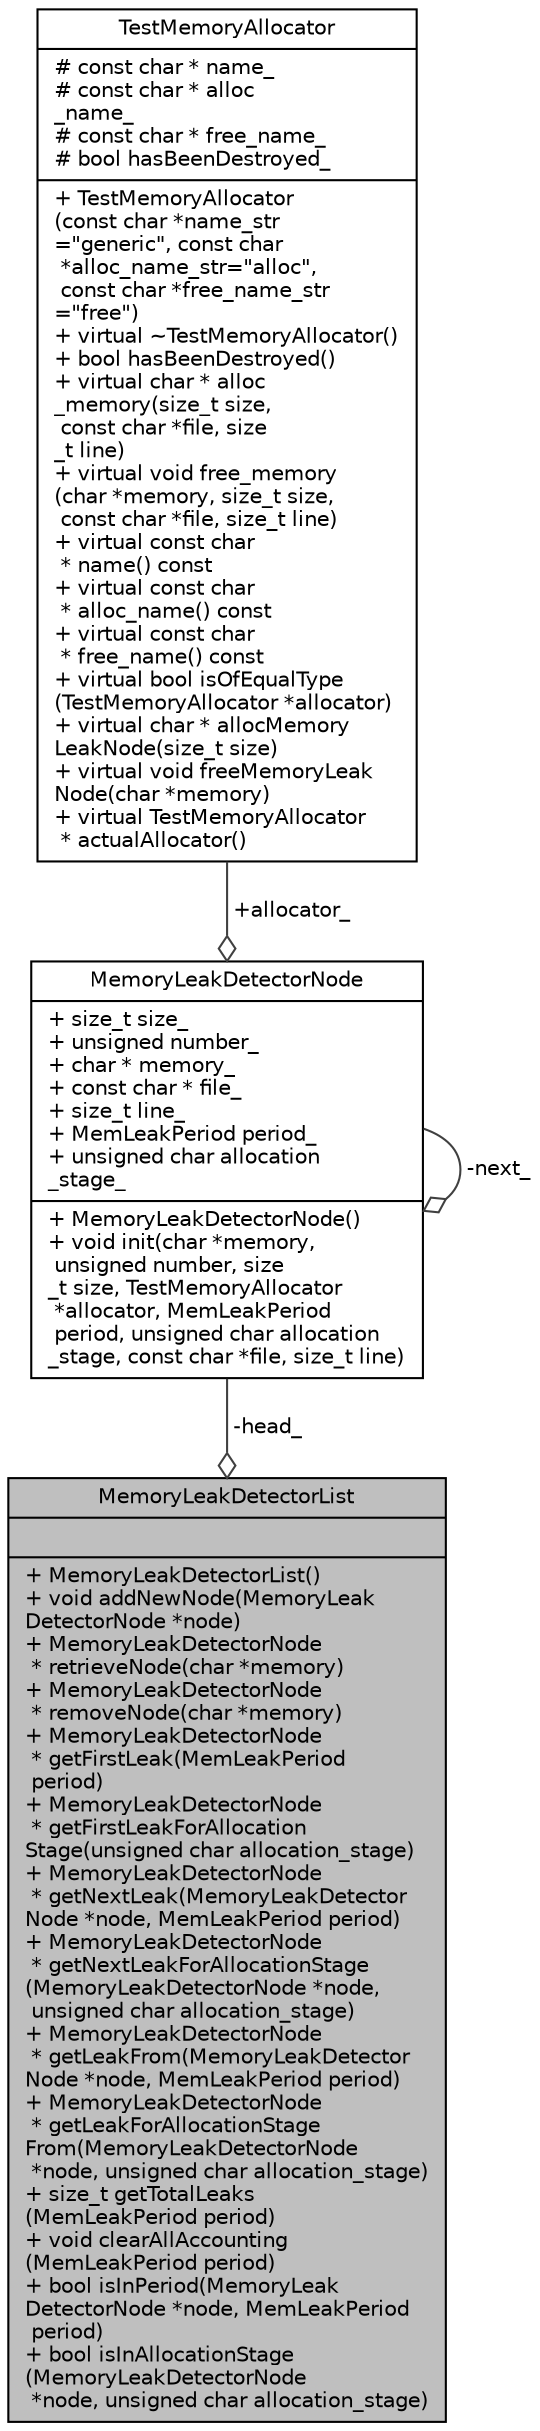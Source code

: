 digraph "MemoryLeakDetectorList"
{
 // LATEX_PDF_SIZE
  edge [fontname="Helvetica",fontsize="10",labelfontname="Helvetica",labelfontsize="10"];
  node [fontname="Helvetica",fontsize="10",shape=record];
  Node1 [label="{MemoryLeakDetectorList\n||+  MemoryLeakDetectorList()\l+ void addNewNode(MemoryLeak\lDetectorNode *node)\l+ MemoryLeakDetectorNode\l * retrieveNode(char *memory)\l+ MemoryLeakDetectorNode\l * removeNode(char *memory)\l+ MemoryLeakDetectorNode\l * getFirstLeak(MemLeakPeriod\l period)\l+ MemoryLeakDetectorNode\l * getFirstLeakForAllocation\lStage(unsigned char allocation_stage)\l+ MemoryLeakDetectorNode\l * getNextLeak(MemoryLeakDetector\lNode *node, MemLeakPeriod period)\l+ MemoryLeakDetectorNode\l * getNextLeakForAllocationStage\l(MemoryLeakDetectorNode *node,\l unsigned char allocation_stage)\l+ MemoryLeakDetectorNode\l * getLeakFrom(MemoryLeakDetector\lNode *node, MemLeakPeriod period)\l+ MemoryLeakDetectorNode\l * getLeakForAllocationStage\lFrom(MemoryLeakDetectorNode\l *node, unsigned char allocation_stage)\l+ size_t getTotalLeaks\l(MemLeakPeriod period)\l+ void clearAllAccounting\l(MemLeakPeriod period)\l+ bool isInPeriod(MemoryLeak\lDetectorNode *node, MemLeakPeriod\l period)\l+ bool isInAllocationStage\l(MemoryLeakDetectorNode\l *node, unsigned char allocation_stage)\l}",height=0.2,width=0.4,color="black", fillcolor="grey75", style="filled", fontcolor="black",tooltip=" "];
  Node2 -> Node1 [color="grey25",fontsize="10",style="solid",label=" -head_" ,arrowhead="odiamond",fontname="Helvetica"];
  Node2 [label="{MemoryLeakDetectorNode\n|+ size_t size_\l+ unsigned number_\l+ char * memory_\l+ const char * file_\l+ size_t line_\l+ MemLeakPeriod period_\l+ unsigned char allocation\l_stage_\l|+  MemoryLeakDetectorNode()\l+ void init(char *memory,\l unsigned number, size\l_t size, TestMemoryAllocator\l *allocator, MemLeakPeriod\l period, unsigned char allocation\l_stage, const char *file, size_t line)\l}",height=0.2,width=0.4,color="black", fillcolor="white", style="filled",URL="$structMemoryLeakDetectorNode.html",tooltip=" "];
  Node3 -> Node2 [color="grey25",fontsize="10",style="solid",label=" +allocator_" ,arrowhead="odiamond",fontname="Helvetica"];
  Node3 [label="{TestMemoryAllocator\n|# const char * name_\l# const char * alloc\l_name_\l# const char * free_name_\l# bool hasBeenDestroyed_\l|+  TestMemoryAllocator\l(const char *name_str\l=\"generic\", const char\l *alloc_name_str=\"alloc\",\l const char *free_name_str\l=\"free\")\l+ virtual ~TestMemoryAllocator()\l+ bool hasBeenDestroyed()\l+ virtual char * alloc\l_memory(size_t size,\l const char *file, size\l_t line)\l+ virtual void free_memory\l(char *memory, size_t size,\l const char *file, size_t line)\l+ virtual const char\l * name() const\l+ virtual const char\l * alloc_name() const\l+ virtual const char\l * free_name() const\l+ virtual bool isOfEqualType\l(TestMemoryAllocator *allocator)\l+ virtual char * allocMemory\lLeakNode(size_t size)\l+ virtual void freeMemoryLeak\lNode(char *memory)\l+ virtual TestMemoryAllocator\l * actualAllocator()\l}",height=0.2,width=0.4,color="black", fillcolor="white", style="filled",URL="$classTestMemoryAllocator.html",tooltip=" "];
  Node2 -> Node2 [color="grey25",fontsize="10",style="solid",label=" -next_" ,arrowhead="odiamond",fontname="Helvetica"];
}
